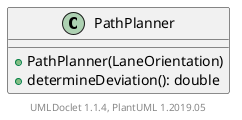 @startuml

    class PathPlanner [[PathPlanner.html]] {
        +PathPlanner(LaneOrientation)
        +determineDeviation(): double
    }


    center footer UMLDoclet 1.1.4, PlantUML 1.2019.05
@enduml
